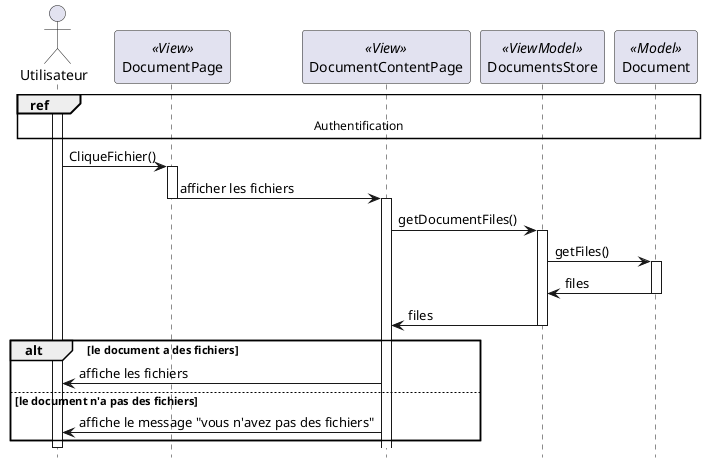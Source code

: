 @startuml sequence_preview_files

hide footbox


actor "Utilisateur" as user
participant "DocumentPage" as docView << View >>
participant "DocumentContentPage" as fileView << View >>
participant "DocumentsStore" as documentVm << ViewModel >>
participant "Document" as documentM << Model >>



ref over user, docView,fileView,documentVm,documentM : Authentification
activate user
user -> docView : CliqueFichier()
activate docView
docView -> fileView : afficher les fichiers
deactivate docView
activate fileView
fileView -> documentVm : getDocumentFiles()
activate documentVm
documentVm -> documentM: getFiles()
activate documentM
documentM -> documentVm: files
deactivate documentM
documentVm -> fileView: files
deactivate documentVm
alt le document a des fichiers
    fileView -> user : affiche les fichiers
else le document n'a pas des fichiers
    fileView -> user : affiche le message "vous n'avez pas des fichiers"
end
deactivate user